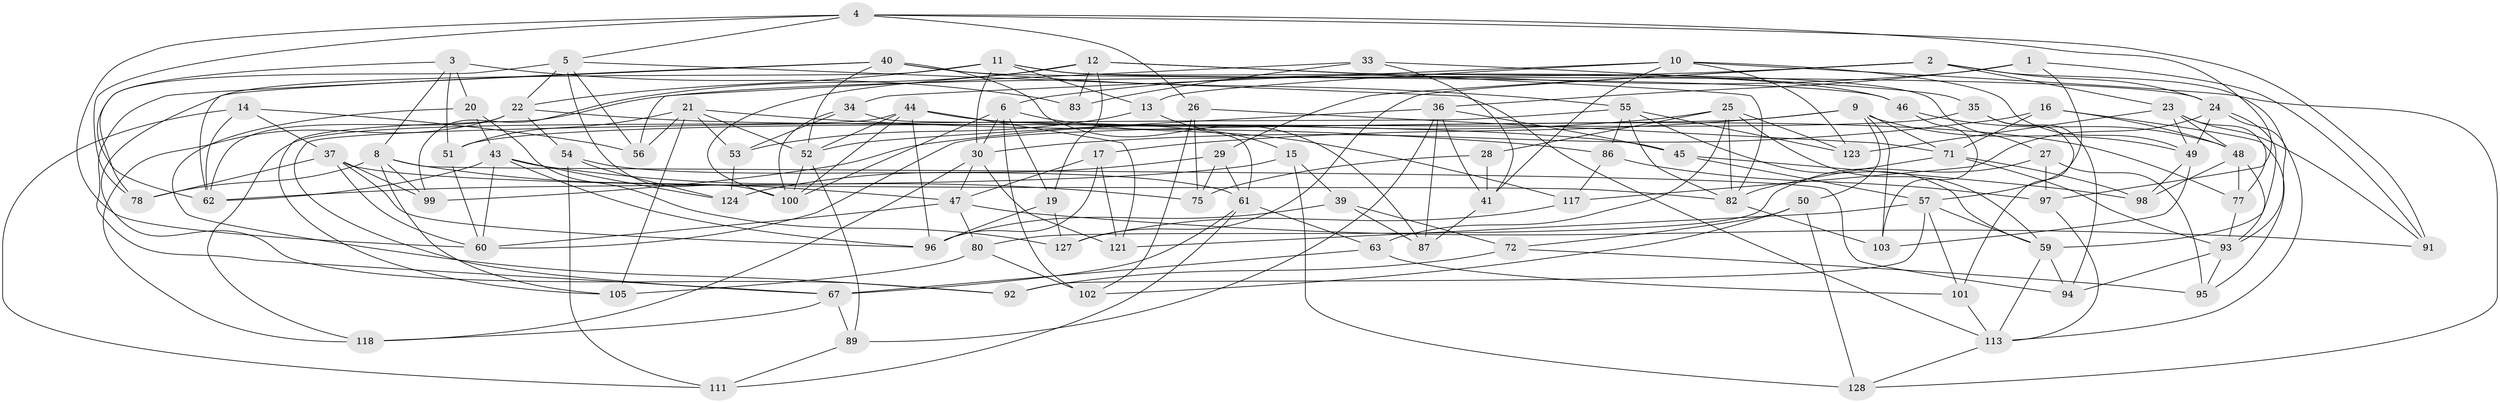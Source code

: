 // Generated by graph-tools (version 1.1) at 2025/52/02/27/25 19:52:35]
// undirected, 91 vertices, 219 edges
graph export_dot {
graph [start="1"]
  node [color=gray90,style=filled];
  1;
  2 [super="+130"];
  3 [super="+7"];
  4 [super="+126"];
  5 [super="+58"];
  6 [super="+32"];
  8 [super="+120"];
  9 [super="+18"];
  10 [super="+85"];
  11 [super="+66"];
  12 [super="+65"];
  13;
  14;
  15;
  16;
  17;
  19;
  20;
  21 [super="+73"];
  22 [super="+106"];
  23 [super="+112"];
  24 [super="+31"];
  25 [super="+64"];
  26;
  27;
  28;
  29;
  30 [super="+79"];
  33;
  34;
  35;
  36 [super="+69"];
  37 [super="+38"];
  39;
  40 [super="+122"];
  41 [super="+42"];
  43 [super="+90"];
  44 [super="+70"];
  45;
  46;
  47 [super="+104"];
  48 [super="+88"];
  49 [super="+81"];
  50;
  51;
  52 [super="+114"];
  53;
  54;
  55 [super="+119"];
  56;
  57 [super="+108"];
  59 [super="+68"];
  60 [super="+76"];
  61 [super="+74"];
  62 [super="+110"];
  63;
  67 [super="+84"];
  71 [super="+109"];
  72;
  75;
  77;
  78;
  80;
  82 [super="+115"];
  83;
  86;
  87;
  89;
  91;
  92;
  93 [super="+129"];
  94;
  95;
  96 [super="+116"];
  97;
  98;
  99;
  100 [super="+107"];
  101;
  102;
  103;
  105;
  111;
  113 [super="+125"];
  117;
  118;
  121;
  123;
  124;
  127;
  128;
  1 -- 36;
  1 -- 91;
  1 -- 57;
  1 -- 6;
  2 -- 127;
  2 -- 93;
  2 -- 23;
  2 -- 105;
  2 -- 29;
  2 -- 24;
  3 -- 83 [weight=2];
  3 -- 20;
  3 -- 8;
  3 -- 51;
  3 -- 62;
  4 -- 97;
  4 -- 26;
  4 -- 91;
  4 -- 60;
  4 -- 78;
  4 -- 5;
  5 -- 78;
  5 -- 22;
  5 -- 113;
  5 -- 56;
  5 -- 100;
  6 -- 117;
  6 -- 19;
  6 -- 102;
  6 -- 100;
  6 -- 30;
  8 -- 99;
  8 -- 47;
  8 -- 105;
  8 -- 78;
  8 -- 94;
  9 -- 49;
  9 -- 103;
  9 -- 50;
  9 -- 17;
  9 -- 60;
  9 -- 71;
  10 -- 13;
  10 -- 123;
  10 -- 49;
  10 -- 128;
  10 -- 34;
  10 -- 41;
  11 -- 24;
  11 -- 92;
  11 -- 22;
  11 -- 27;
  11 -- 13;
  11 -- 30;
  12 -- 99;
  12 -- 19;
  12 -- 46;
  12 -- 83;
  12 -- 82;
  12 -- 100;
  13 -- 15;
  13 -- 53;
  14 -- 56;
  14 -- 111;
  14 -- 37;
  14 -- 62;
  15 -- 39;
  15 -- 62;
  15 -- 128;
  16 -- 95;
  16 -- 48;
  16 -- 30;
  16 -- 71;
  17 -- 121;
  17 -- 47;
  17 -- 96;
  19 -- 127;
  19 -- 96;
  20 -- 127;
  20 -- 92;
  20 -- 43;
  21 -- 51;
  21 -- 53;
  21 -- 56;
  21 -- 105;
  21 -- 86;
  21 -- 52;
  22 -- 62;
  22 -- 118;
  22 -- 45;
  22 -- 54;
  23 -- 91;
  23 -- 49;
  23 -- 123;
  23 -- 77;
  23 -- 48;
  24 -- 59;
  24 -- 117;
  24 -- 113;
  24 -- 49;
  25 -- 28;
  25 -- 63;
  25 -- 123;
  25 -- 82;
  25 -- 99;
  25 -- 59;
  26 -- 71;
  26 -- 75;
  26 -- 102;
  27 -- 97;
  27 -- 95;
  27 -- 80;
  28 -- 41 [weight=2];
  28 -- 75;
  29 -- 61;
  29 -- 124;
  29 -- 75;
  30 -- 118;
  30 -- 121;
  30 -- 47;
  33 -- 83;
  33 -- 56;
  33 -- 35;
  33 -- 41;
  34 -- 53;
  34 -- 61;
  34 -- 100;
  35 -- 101;
  35 -- 94;
  35 -- 51;
  36 -- 45;
  36 -- 89;
  36 -- 52;
  36 -- 87;
  36 -- 41;
  37 -- 60;
  37 -- 99;
  37 -- 96;
  37 -- 78;
  37 -- 82;
  39 -- 87;
  39 -- 72;
  39 -- 96;
  40 -- 62;
  40 -- 67;
  40 -- 46;
  40 -- 87;
  40 -- 55;
  40 -- 52;
  41 -- 87;
  43 -- 96;
  43 -- 75;
  43 -- 124;
  43 -- 62;
  43 -- 60;
  44 -- 121;
  44 -- 77;
  44 -- 96;
  44 -- 100;
  44 -- 118;
  44 -- 52;
  45 -- 98;
  45 -- 57;
  46 -- 103;
  46 -- 48;
  47 -- 80;
  47 -- 91;
  47 -- 60;
  48 -- 98;
  48 -- 77;
  48 -- 93;
  49 -- 98;
  49 -- 103;
  50 -- 72;
  50 -- 128;
  50 -- 102;
  51 -- 60;
  52 -- 100;
  52 -- 89;
  53 -- 124;
  54 -- 111;
  54 -- 124;
  54 -- 61;
  55 -- 67;
  55 -- 82;
  55 -- 59;
  55 -- 123;
  55 -- 86;
  57 -- 92;
  57 -- 59;
  57 -- 101;
  57 -- 121;
  59 -- 94;
  59 -- 113;
  61 -- 111;
  61 -- 67;
  61 -- 63;
  63 -- 101;
  63 -- 67;
  67 -- 89;
  67 -- 118;
  71 -- 93;
  71 -- 82;
  71 -- 98;
  72 -- 95;
  72 -- 92;
  77 -- 93;
  80 -- 105;
  80 -- 102;
  82 -- 103;
  86 -- 117;
  86 -- 97;
  89 -- 111;
  93 -- 94;
  93 -- 95;
  97 -- 113;
  101 -- 113;
  113 -- 128;
  117 -- 127;
}
